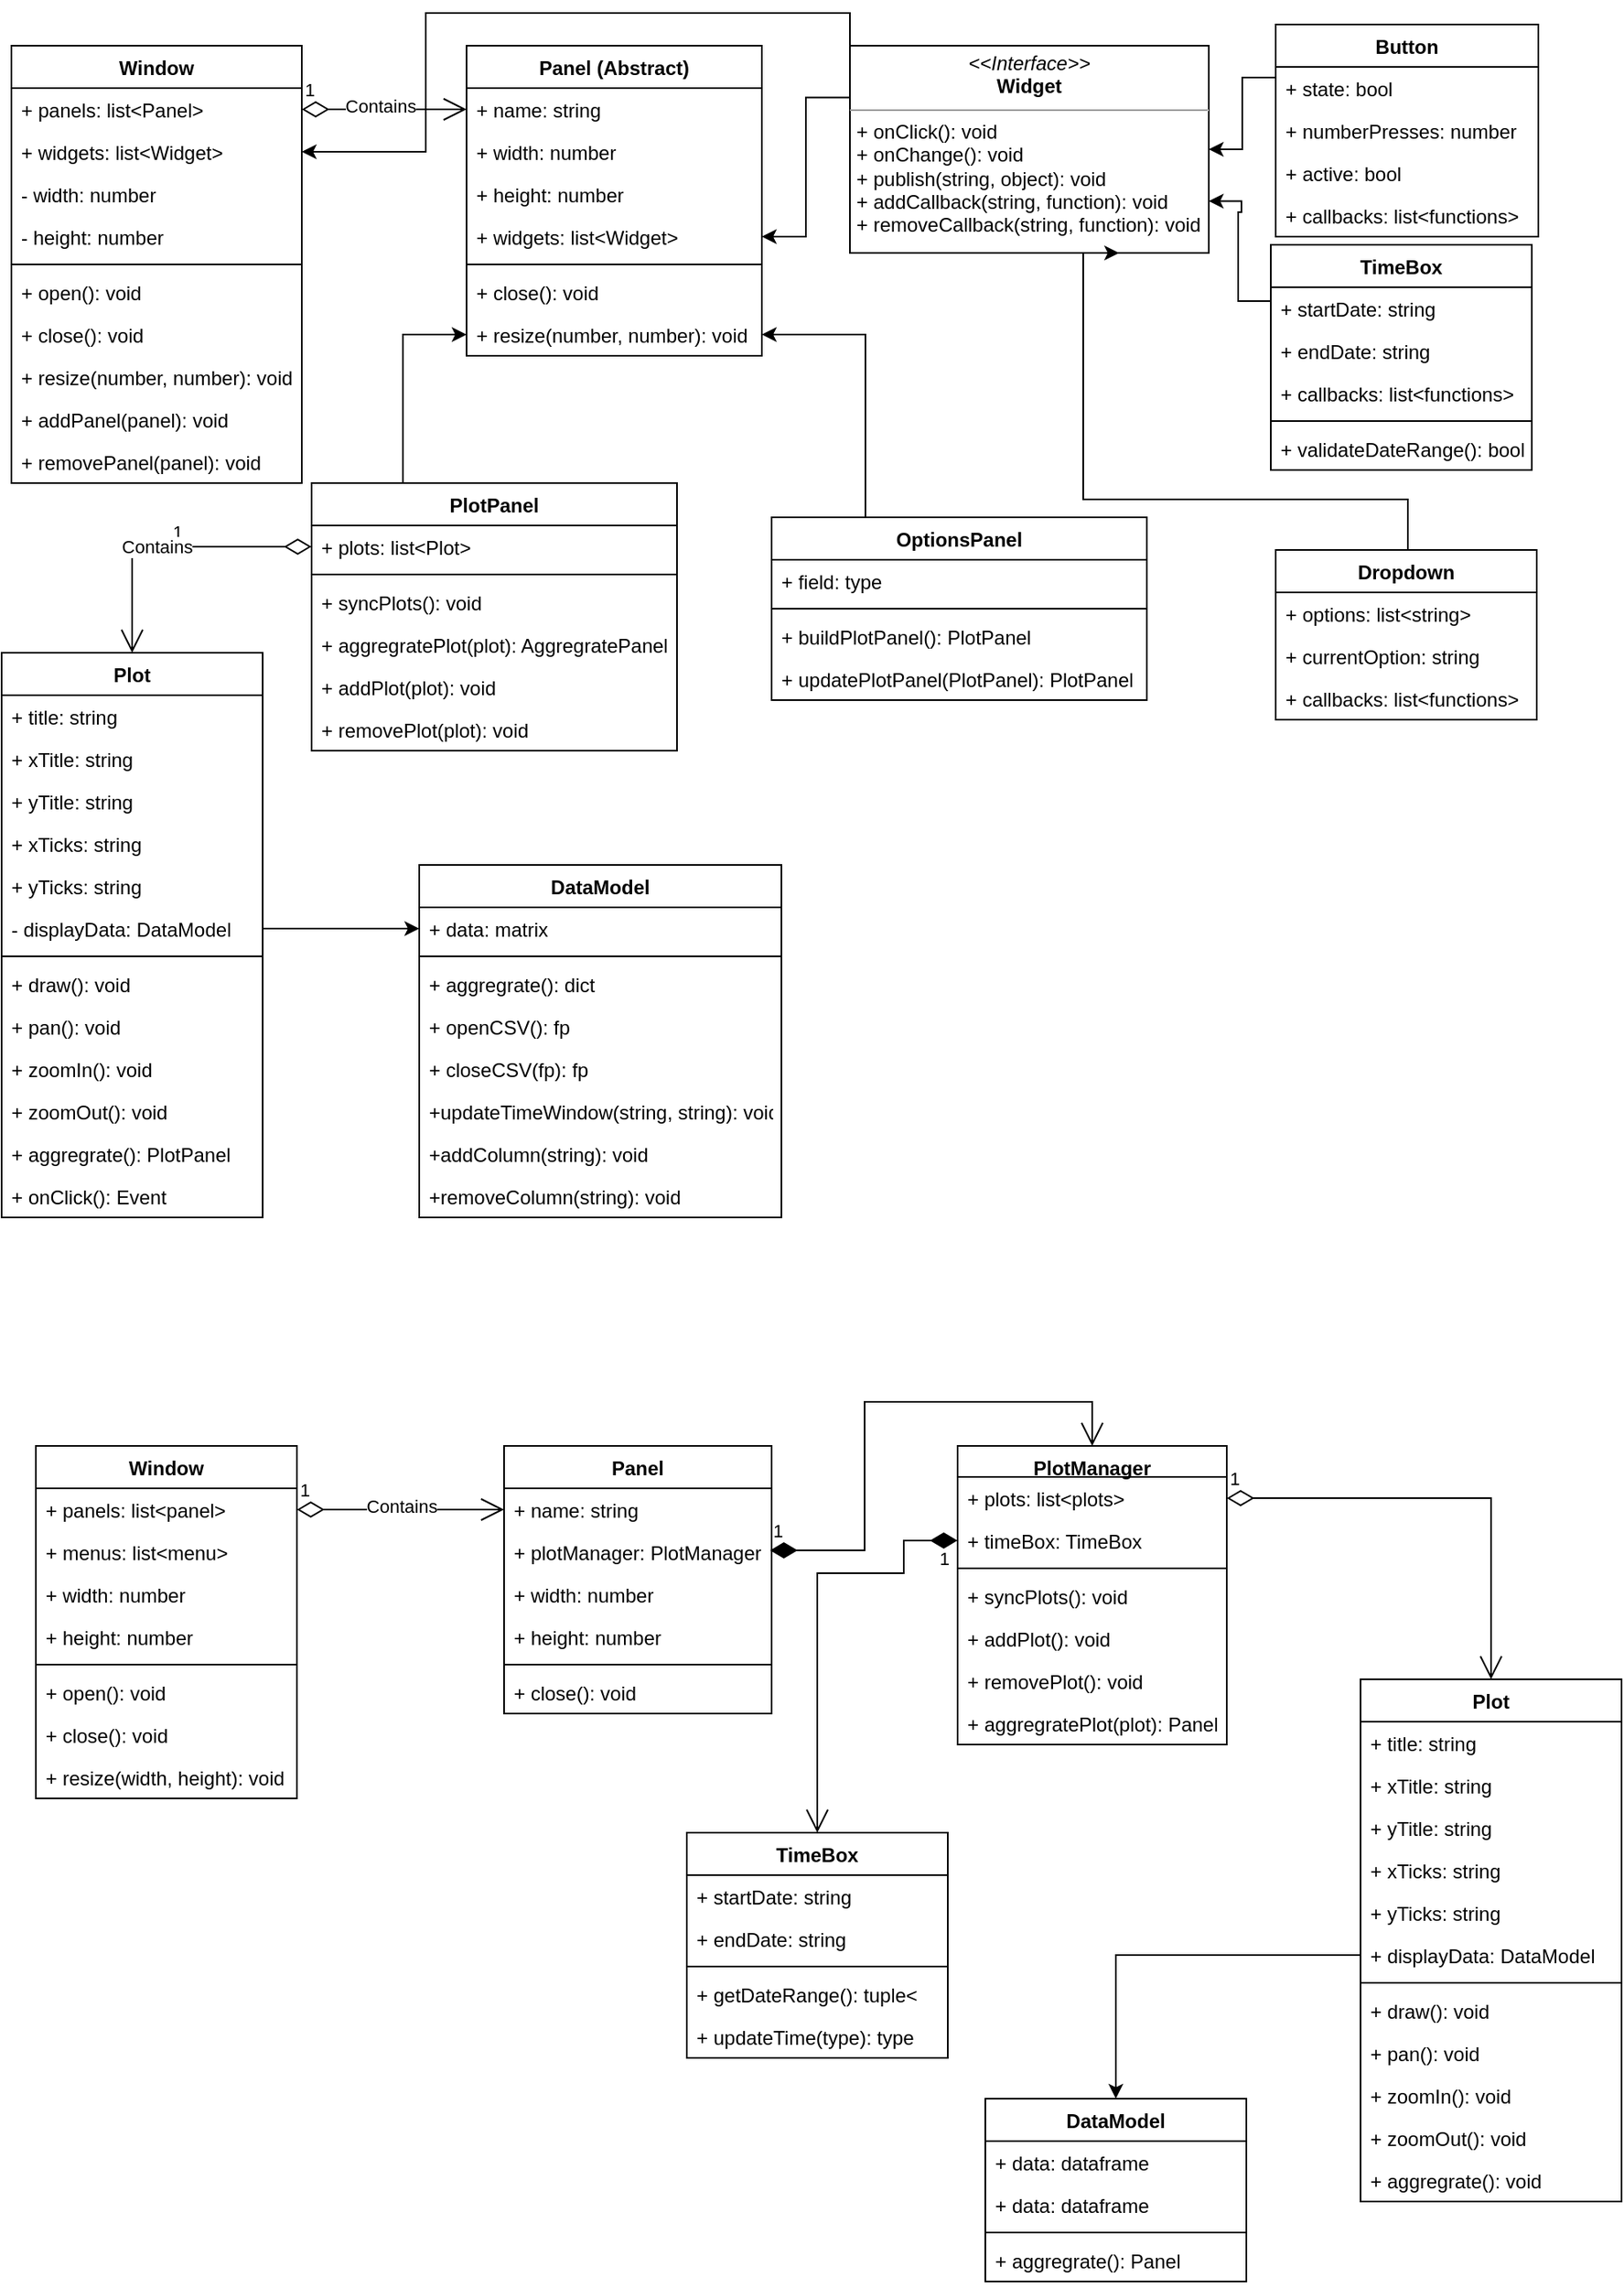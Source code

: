<mxfile version="20.3.2" type="github">
  <diagram id="UT-qD1kF3HPHE-cdim4v" name="Page-1">
    <mxGraphModel dx="1422" dy="1617" grid="0" gridSize="10" guides="1" tooltips="1" connect="1" arrows="1" fold="1" page="1" pageScale="1" pageWidth="1100" pageHeight="850" math="0" shadow="0">
      <root>
        <mxCell id="0" />
        <mxCell id="1" parent="0" />
        <mxCell id="D0WQU8Z_5N7r7djm6m5t-1" value="Window" style="swimlane;fontStyle=1;align=center;verticalAlign=top;childLayout=stackLayout;horizontal=1;startSize=26;horizontalStack=0;resizeParent=1;resizeParentMax=0;resizeLast=0;collapsible=1;marginBottom=0;" parent="1" vertex="1">
          <mxGeometry x="56" y="40" width="160" height="216" as="geometry" />
        </mxCell>
        <mxCell id="D0WQU8Z_5N7r7djm6m5t-2" value="+ panels: list&lt;panel&gt;" style="text;strokeColor=none;fillColor=none;align=left;verticalAlign=top;spacingLeft=4;spacingRight=4;overflow=hidden;rotatable=0;points=[[0,0.5],[1,0.5]];portConstraint=eastwest;" parent="D0WQU8Z_5N7r7djm6m5t-1" vertex="1">
          <mxGeometry y="26" width="160" height="26" as="geometry" />
        </mxCell>
        <mxCell id="D0WQU8Z_5N7r7djm6m5t-6" value="+ menus: list&lt;menu&gt; " style="text;strokeColor=none;fillColor=none;align=left;verticalAlign=top;spacingLeft=4;spacingRight=4;overflow=hidden;rotatable=0;points=[[0,0.5],[1,0.5]];portConstraint=eastwest;" parent="D0WQU8Z_5N7r7djm6m5t-1" vertex="1">
          <mxGeometry y="52" width="160" height="26" as="geometry" />
        </mxCell>
        <mxCell id="D0WQU8Z_5N7r7djm6m5t-42" value="+ width: number" style="text;strokeColor=none;fillColor=none;align=left;verticalAlign=top;spacingLeft=4;spacingRight=4;overflow=hidden;rotatable=0;points=[[0,0.5],[1,0.5]];portConstraint=eastwest;" parent="D0WQU8Z_5N7r7djm6m5t-1" vertex="1">
          <mxGeometry y="78" width="160" height="26" as="geometry" />
        </mxCell>
        <mxCell id="D0WQU8Z_5N7r7djm6m5t-43" value="+ height: number" style="text;strokeColor=none;fillColor=none;align=left;verticalAlign=top;spacingLeft=4;spacingRight=4;overflow=hidden;rotatable=0;points=[[0,0.5],[1,0.5]];portConstraint=eastwest;" parent="D0WQU8Z_5N7r7djm6m5t-1" vertex="1">
          <mxGeometry y="104" width="160" height="26" as="geometry" />
        </mxCell>
        <mxCell id="D0WQU8Z_5N7r7djm6m5t-3" value="" style="line;strokeWidth=1;fillColor=none;align=left;verticalAlign=middle;spacingTop=-1;spacingLeft=3;spacingRight=3;rotatable=0;labelPosition=right;points=[];portConstraint=eastwest;strokeColor=inherit;" parent="D0WQU8Z_5N7r7djm6m5t-1" vertex="1">
          <mxGeometry y="130" width="160" height="8" as="geometry" />
        </mxCell>
        <mxCell id="D0WQU8Z_5N7r7djm6m5t-4" value="+ open(): void" style="text;strokeColor=none;fillColor=none;align=left;verticalAlign=top;spacingLeft=4;spacingRight=4;overflow=hidden;rotatable=0;points=[[0,0.5],[1,0.5]];portConstraint=eastwest;" parent="D0WQU8Z_5N7r7djm6m5t-1" vertex="1">
          <mxGeometry y="138" width="160" height="26" as="geometry" />
        </mxCell>
        <mxCell id="D0WQU8Z_5N7r7djm6m5t-5" value="+ close(): void" style="text;strokeColor=none;fillColor=none;align=left;verticalAlign=top;spacingLeft=4;spacingRight=4;overflow=hidden;rotatable=0;points=[[0,0.5],[1,0.5]];portConstraint=eastwest;" parent="D0WQU8Z_5N7r7djm6m5t-1" vertex="1">
          <mxGeometry y="164" width="160" height="26" as="geometry" />
        </mxCell>
        <mxCell id="D0WQU8Z_5N7r7djm6m5t-7" value="+ resize(width, height): void" style="text;strokeColor=none;fillColor=none;align=left;verticalAlign=top;spacingLeft=4;spacingRight=4;overflow=hidden;rotatable=0;points=[[0,0.5],[1,0.5]];portConstraint=eastwest;" parent="D0WQU8Z_5N7r7djm6m5t-1" vertex="1">
          <mxGeometry y="190" width="160" height="26" as="geometry" />
        </mxCell>
        <mxCell id="D0WQU8Z_5N7r7djm6m5t-8" value="Panel" style="swimlane;fontStyle=1;align=center;verticalAlign=top;childLayout=stackLayout;horizontal=1;startSize=26;horizontalStack=0;resizeParent=1;resizeParentMax=0;resizeLast=0;collapsible=1;marginBottom=0;" parent="1" vertex="1">
          <mxGeometry x="343" y="40" width="164" height="164" as="geometry" />
        </mxCell>
        <mxCell id="D0WQU8Z_5N7r7djm6m5t-9" value="+ name: string" style="text;strokeColor=none;fillColor=none;align=left;verticalAlign=top;spacingLeft=4;spacingRight=4;overflow=hidden;rotatable=0;points=[[0,0.5],[1,0.5]];portConstraint=eastwest;" parent="D0WQU8Z_5N7r7djm6m5t-8" vertex="1">
          <mxGeometry y="26" width="164" height="26" as="geometry" />
        </mxCell>
        <mxCell id="D0WQU8Z_5N7r7djm6m5t-12" value="+ plotManager: PlotManager" style="text;strokeColor=none;fillColor=none;align=left;verticalAlign=top;spacingLeft=4;spacingRight=4;overflow=hidden;rotatable=0;points=[[0,0.5],[1,0.5]];portConstraint=eastwest;" parent="D0WQU8Z_5N7r7djm6m5t-8" vertex="1">
          <mxGeometry y="52" width="164" height="26" as="geometry" />
        </mxCell>
        <mxCell id="D0WQU8Z_5N7r7djm6m5t-40" value="+ width: number" style="text;strokeColor=none;fillColor=none;align=left;verticalAlign=top;spacingLeft=4;spacingRight=4;overflow=hidden;rotatable=0;points=[[0,0.5],[1,0.5]];portConstraint=eastwest;" parent="D0WQU8Z_5N7r7djm6m5t-8" vertex="1">
          <mxGeometry y="78" width="164" height="26" as="geometry" />
        </mxCell>
        <mxCell id="D0WQU8Z_5N7r7djm6m5t-41" value="+ height: number" style="text;strokeColor=none;fillColor=none;align=left;verticalAlign=top;spacingLeft=4;spacingRight=4;overflow=hidden;rotatable=0;points=[[0,0.5],[1,0.5]];portConstraint=eastwest;" parent="D0WQU8Z_5N7r7djm6m5t-8" vertex="1">
          <mxGeometry y="104" width="164" height="26" as="geometry" />
        </mxCell>
        <mxCell id="D0WQU8Z_5N7r7djm6m5t-10" value="" style="line;strokeWidth=1;fillColor=none;align=left;verticalAlign=middle;spacingTop=-1;spacingLeft=3;spacingRight=3;rotatable=0;labelPosition=right;points=[];portConstraint=eastwest;strokeColor=inherit;" parent="D0WQU8Z_5N7r7djm6m5t-8" vertex="1">
          <mxGeometry y="130" width="164" height="8" as="geometry" />
        </mxCell>
        <mxCell id="D0WQU8Z_5N7r7djm6m5t-11" value="+ close(): void" style="text;strokeColor=none;fillColor=none;align=left;verticalAlign=top;spacingLeft=4;spacingRight=4;overflow=hidden;rotatable=0;points=[[0,0.5],[1,0.5]];portConstraint=eastwest;" parent="D0WQU8Z_5N7r7djm6m5t-8" vertex="1">
          <mxGeometry y="138" width="164" height="26" as="geometry" />
        </mxCell>
        <mxCell id="D0WQU8Z_5N7r7djm6m5t-13" value="Plot" style="swimlane;fontStyle=1;align=center;verticalAlign=top;childLayout=stackLayout;horizontal=1;startSize=26;horizontalStack=0;resizeParent=1;resizeParentMax=0;resizeLast=0;collapsible=1;marginBottom=0;" parent="1" vertex="1">
          <mxGeometry x="868" y="183" width="160" height="320" as="geometry" />
        </mxCell>
        <mxCell id="D0WQU8Z_5N7r7djm6m5t-14" value="+ title: string" style="text;strokeColor=none;fillColor=none;align=left;verticalAlign=top;spacingLeft=4;spacingRight=4;overflow=hidden;rotatable=0;points=[[0,0.5],[1,0.5]];portConstraint=eastwest;" parent="D0WQU8Z_5N7r7djm6m5t-13" vertex="1">
          <mxGeometry y="26" width="160" height="26" as="geometry" />
        </mxCell>
        <mxCell id="D0WQU8Z_5N7r7djm6m5t-17" value="+ xTitle: string" style="text;strokeColor=none;fillColor=none;align=left;verticalAlign=top;spacingLeft=4;spacingRight=4;overflow=hidden;rotatable=0;points=[[0,0.5],[1,0.5]];portConstraint=eastwest;" parent="D0WQU8Z_5N7r7djm6m5t-13" vertex="1">
          <mxGeometry y="52" width="160" height="26" as="geometry" />
        </mxCell>
        <mxCell id="D0WQU8Z_5N7r7djm6m5t-18" value="+ yTitle: string" style="text;strokeColor=none;fillColor=none;align=left;verticalAlign=top;spacingLeft=4;spacingRight=4;overflow=hidden;rotatable=0;points=[[0,0.5],[1,0.5]];portConstraint=eastwest;" parent="D0WQU8Z_5N7r7djm6m5t-13" vertex="1">
          <mxGeometry y="78" width="160" height="26" as="geometry" />
        </mxCell>
        <mxCell id="D0WQU8Z_5N7r7djm6m5t-20" value="+ xTicks: string" style="text;strokeColor=none;fillColor=none;align=left;verticalAlign=top;spacingLeft=4;spacingRight=4;overflow=hidden;rotatable=0;points=[[0,0.5],[1,0.5]];portConstraint=eastwest;" parent="D0WQU8Z_5N7r7djm6m5t-13" vertex="1">
          <mxGeometry y="104" width="160" height="26" as="geometry" />
        </mxCell>
        <mxCell id="D0WQU8Z_5N7r7djm6m5t-19" value="+ yTicks: string" style="text;strokeColor=none;fillColor=none;align=left;verticalAlign=top;spacingLeft=4;spacingRight=4;overflow=hidden;rotatable=0;points=[[0,0.5],[1,0.5]];portConstraint=eastwest;" parent="D0WQU8Z_5N7r7djm6m5t-13" vertex="1">
          <mxGeometry y="130" width="160" height="26" as="geometry" />
        </mxCell>
        <mxCell id="D0WQU8Z_5N7r7djm6m5t-21" value="+ displayData: DataModel" style="text;strokeColor=none;fillColor=none;align=left;verticalAlign=top;spacingLeft=4;spacingRight=4;overflow=hidden;rotatable=0;points=[[0,0.5],[1,0.5]];portConstraint=eastwest;" parent="D0WQU8Z_5N7r7djm6m5t-13" vertex="1">
          <mxGeometry y="156" width="160" height="26" as="geometry" />
        </mxCell>
        <mxCell id="D0WQU8Z_5N7r7djm6m5t-15" value="" style="line;strokeWidth=1;fillColor=none;align=left;verticalAlign=middle;spacingTop=-1;spacingLeft=3;spacingRight=3;rotatable=0;labelPosition=right;points=[];portConstraint=eastwest;strokeColor=inherit;" parent="D0WQU8Z_5N7r7djm6m5t-13" vertex="1">
          <mxGeometry y="182" width="160" height="8" as="geometry" />
        </mxCell>
        <mxCell id="D0WQU8Z_5N7r7djm6m5t-16" value="+ draw(): void" style="text;strokeColor=none;fillColor=none;align=left;verticalAlign=top;spacingLeft=4;spacingRight=4;overflow=hidden;rotatable=0;points=[[0,0.5],[1,0.5]];portConstraint=eastwest;" parent="D0WQU8Z_5N7r7djm6m5t-13" vertex="1">
          <mxGeometry y="190" width="160" height="26" as="geometry" />
        </mxCell>
        <mxCell id="D0WQU8Z_5N7r7djm6m5t-30" value="+ pan(): void" style="text;strokeColor=none;fillColor=none;align=left;verticalAlign=top;spacingLeft=4;spacingRight=4;overflow=hidden;rotatable=0;points=[[0,0.5],[1,0.5]];portConstraint=eastwest;" parent="D0WQU8Z_5N7r7djm6m5t-13" vertex="1">
          <mxGeometry y="216" width="160" height="26" as="geometry" />
        </mxCell>
        <mxCell id="D0WQU8Z_5N7r7djm6m5t-31" value="+ zoomIn(): void" style="text;strokeColor=none;fillColor=none;align=left;verticalAlign=top;spacingLeft=4;spacingRight=4;overflow=hidden;rotatable=0;points=[[0,0.5],[1,0.5]];portConstraint=eastwest;" parent="D0WQU8Z_5N7r7djm6m5t-13" vertex="1">
          <mxGeometry y="242" width="160" height="26" as="geometry" />
        </mxCell>
        <mxCell id="D0WQU8Z_5N7r7djm6m5t-32" value="+ zoomOut(): void" style="text;strokeColor=none;fillColor=none;align=left;verticalAlign=top;spacingLeft=4;spacingRight=4;overflow=hidden;rotatable=0;points=[[0,0.5],[1,0.5]];portConstraint=eastwest;" parent="D0WQU8Z_5N7r7djm6m5t-13" vertex="1">
          <mxGeometry y="268" width="160" height="26" as="geometry" />
        </mxCell>
        <mxCell id="D0WQU8Z_5N7r7djm6m5t-61" value="+ aggregrate(): void" style="text;strokeColor=none;fillColor=none;align=left;verticalAlign=top;spacingLeft=4;spacingRight=4;overflow=hidden;rotatable=0;points=[[0,0.5],[1,0.5]];portConstraint=eastwest;" parent="D0WQU8Z_5N7r7djm6m5t-13" vertex="1">
          <mxGeometry y="294" width="160" height="26" as="geometry" />
        </mxCell>
        <mxCell id="D0WQU8Z_5N7r7djm6m5t-23" value="TimeBox" style="swimlane;fontStyle=1;align=center;verticalAlign=top;childLayout=stackLayout;horizontal=1;startSize=26;horizontalStack=0;resizeParent=1;resizeParentMax=0;resizeLast=0;collapsible=1;marginBottom=0;" parent="1" vertex="1">
          <mxGeometry x="455" y="277" width="160" height="138" as="geometry" />
        </mxCell>
        <mxCell id="D0WQU8Z_5N7r7djm6m5t-24" value="+ startDate: string" style="text;strokeColor=none;fillColor=none;align=left;verticalAlign=top;spacingLeft=4;spacingRight=4;overflow=hidden;rotatable=0;points=[[0,0.5],[1,0.5]];portConstraint=eastwest;" parent="D0WQU8Z_5N7r7djm6m5t-23" vertex="1">
          <mxGeometry y="26" width="160" height="26" as="geometry" />
        </mxCell>
        <mxCell id="D0WQU8Z_5N7r7djm6m5t-27" value="+ endDate: string" style="text;strokeColor=none;fillColor=none;align=left;verticalAlign=top;spacingLeft=4;spacingRight=4;overflow=hidden;rotatable=0;points=[[0,0.5],[1,0.5]];portConstraint=eastwest;" parent="D0WQU8Z_5N7r7djm6m5t-23" vertex="1">
          <mxGeometry y="52" width="160" height="26" as="geometry" />
        </mxCell>
        <mxCell id="D0WQU8Z_5N7r7djm6m5t-25" value="" style="line;strokeWidth=1;fillColor=none;align=left;verticalAlign=middle;spacingTop=-1;spacingLeft=3;spacingRight=3;rotatable=0;labelPosition=right;points=[];portConstraint=eastwest;strokeColor=inherit;" parent="D0WQU8Z_5N7r7djm6m5t-23" vertex="1">
          <mxGeometry y="78" width="160" height="8" as="geometry" />
        </mxCell>
        <mxCell id="D0WQU8Z_5N7r7djm6m5t-26" value="+ getDateRange(): tuple&lt;" style="text;strokeColor=none;fillColor=none;align=left;verticalAlign=top;spacingLeft=4;spacingRight=4;overflow=hidden;rotatable=0;points=[[0,0.5],[1,0.5]];portConstraint=eastwest;" parent="D0WQU8Z_5N7r7djm6m5t-23" vertex="1">
          <mxGeometry y="86" width="160" height="26" as="geometry" />
        </mxCell>
        <mxCell id="D0WQU8Z_5N7r7djm6m5t-51" value="+ updateTime(type): type" style="text;strokeColor=none;fillColor=none;align=left;verticalAlign=top;spacingLeft=4;spacingRight=4;overflow=hidden;rotatable=0;points=[[0,0.5],[1,0.5]];portConstraint=eastwest;" parent="D0WQU8Z_5N7r7djm6m5t-23" vertex="1">
          <mxGeometry y="112" width="160" height="26" as="geometry" />
        </mxCell>
        <mxCell id="D0WQU8Z_5N7r7djm6m5t-35" value="1" style="endArrow=open;html=1;endSize=12;startArrow=diamondThin;startSize=14;startFill=0;edgeStyle=orthogonalEdgeStyle;align=left;verticalAlign=bottom;rounded=0;exitX=1;exitY=0.5;exitDx=0;exitDy=0;entryX=0;entryY=0.5;entryDx=0;entryDy=0;" parent="1" source="D0WQU8Z_5N7r7djm6m5t-2" target="D0WQU8Z_5N7r7djm6m5t-9" edge="1">
          <mxGeometry x="-1" y="3" relative="1" as="geometry">
            <mxPoint x="344" y="306" as="sourcePoint" />
            <mxPoint x="504" y="306" as="targetPoint" />
          </mxGeometry>
        </mxCell>
        <mxCell id="D0WQU8Z_5N7r7djm6m5t-36" value="Contains" style="edgeLabel;html=1;align=center;verticalAlign=middle;resizable=0;points=[];" parent="D0WQU8Z_5N7r7djm6m5t-35" vertex="1" connectable="0">
          <mxGeometry x="0.205" y="2" relative="1" as="geometry">
            <mxPoint x="-13" as="offset" />
          </mxGeometry>
        </mxCell>
        <mxCell id="D0WQU8Z_5N7r7djm6m5t-44" value="DataModel" style="swimlane;fontStyle=1;align=center;verticalAlign=top;childLayout=stackLayout;horizontal=1;startSize=26;horizontalStack=0;resizeParent=1;resizeParentMax=0;resizeLast=0;collapsible=1;marginBottom=0;" parent="1" vertex="1">
          <mxGeometry x="638" y="440" width="160" height="112" as="geometry" />
        </mxCell>
        <mxCell id="D0WQU8Z_5N7r7djm6m5t-45" value="+ data: dataframe" style="text;strokeColor=none;fillColor=none;align=left;verticalAlign=top;spacingLeft=4;spacingRight=4;overflow=hidden;rotatable=0;points=[[0,0.5],[1,0.5]];portConstraint=eastwest;" parent="D0WQU8Z_5N7r7djm6m5t-44" vertex="1">
          <mxGeometry y="26" width="160" height="26" as="geometry" />
        </mxCell>
        <mxCell id="D0WQU8Z_5N7r7djm6m5t-69" value="+ data: dataframe" style="text;strokeColor=none;fillColor=none;align=left;verticalAlign=top;spacingLeft=4;spacingRight=4;overflow=hidden;rotatable=0;points=[[0,0.5],[1,0.5]];portConstraint=eastwest;" parent="D0WQU8Z_5N7r7djm6m5t-44" vertex="1">
          <mxGeometry y="52" width="160" height="26" as="geometry" />
        </mxCell>
        <mxCell id="D0WQU8Z_5N7r7djm6m5t-46" value="" style="line;strokeWidth=1;fillColor=none;align=left;verticalAlign=middle;spacingTop=-1;spacingLeft=3;spacingRight=3;rotatable=0;labelPosition=right;points=[];portConstraint=eastwest;strokeColor=inherit;" parent="D0WQU8Z_5N7r7djm6m5t-44" vertex="1">
          <mxGeometry y="78" width="160" height="8" as="geometry" />
        </mxCell>
        <mxCell id="D0WQU8Z_5N7r7djm6m5t-47" value="+ aggregrate(): Panel" style="text;strokeColor=none;fillColor=none;align=left;verticalAlign=top;spacingLeft=4;spacingRight=4;overflow=hidden;rotatable=0;points=[[0,0.5],[1,0.5]];portConstraint=eastwest;" parent="D0WQU8Z_5N7r7djm6m5t-44" vertex="1">
          <mxGeometry y="86" width="160" height="26" as="geometry" />
        </mxCell>
        <mxCell id="D0WQU8Z_5N7r7djm6m5t-52" value="PlotManager" style="swimlane;fontStyle=1;align=center;verticalAlign=top;childLayout=stackLayout;horizontal=1;startSize=19;horizontalStack=0;resizeParent=1;resizeParentMax=0;resizeLast=0;collapsible=1;marginBottom=0;" parent="1" vertex="1">
          <mxGeometry x="621" y="40" width="165" height="183" as="geometry" />
        </mxCell>
        <mxCell id="D0WQU8Z_5N7r7djm6m5t-53" value="+ plots: list&lt;plots&gt;" style="text;strokeColor=none;fillColor=none;align=left;verticalAlign=top;spacingLeft=4;spacingRight=4;overflow=hidden;rotatable=0;points=[[0,0.5],[1,0.5]];portConstraint=eastwest;" parent="D0WQU8Z_5N7r7djm6m5t-52" vertex="1">
          <mxGeometry y="19" width="165" height="26" as="geometry" />
        </mxCell>
        <mxCell id="D0WQU8Z_5N7r7djm6m5t-56" value="+ timeBox: TimeBox" style="text;strokeColor=none;fillColor=none;align=left;verticalAlign=top;spacingLeft=4;spacingRight=4;overflow=hidden;rotatable=0;points=[[0,0.5],[1,0.5]];portConstraint=eastwest;" parent="D0WQU8Z_5N7r7djm6m5t-52" vertex="1">
          <mxGeometry y="45" width="165" height="26" as="geometry" />
        </mxCell>
        <mxCell id="D0WQU8Z_5N7r7djm6m5t-54" value="" style="line;strokeWidth=1;fillColor=none;align=left;verticalAlign=middle;spacingTop=-1;spacingLeft=3;spacingRight=3;rotatable=0;labelPosition=right;points=[];portConstraint=eastwest;strokeColor=inherit;" parent="D0WQU8Z_5N7r7djm6m5t-52" vertex="1">
          <mxGeometry y="71" width="165" height="8" as="geometry" />
        </mxCell>
        <mxCell id="D0WQU8Z_5N7r7djm6m5t-55" value="+ syncPlots(): void" style="text;strokeColor=none;fillColor=none;align=left;verticalAlign=top;spacingLeft=4;spacingRight=4;overflow=hidden;rotatable=0;points=[[0,0.5],[1,0.5]];portConstraint=eastwest;" parent="D0WQU8Z_5N7r7djm6m5t-52" vertex="1">
          <mxGeometry y="79" width="165" height="26" as="geometry" />
        </mxCell>
        <mxCell id="D0WQU8Z_5N7r7djm6m5t-57" value="+ addPlot(): void" style="text;strokeColor=none;fillColor=none;align=left;verticalAlign=top;spacingLeft=4;spacingRight=4;overflow=hidden;rotatable=0;points=[[0,0.5],[1,0.5]];portConstraint=eastwest;" parent="D0WQU8Z_5N7r7djm6m5t-52" vertex="1">
          <mxGeometry y="105" width="165" height="26" as="geometry" />
        </mxCell>
        <mxCell id="D0WQU8Z_5N7r7djm6m5t-58" value="+ removePlot(): void" style="text;strokeColor=none;fillColor=none;align=left;verticalAlign=top;spacingLeft=4;spacingRight=4;overflow=hidden;rotatable=0;points=[[0,0.5],[1,0.5]];portConstraint=eastwest;" parent="D0WQU8Z_5N7r7djm6m5t-52" vertex="1">
          <mxGeometry y="131" width="165" height="26" as="geometry" />
        </mxCell>
        <mxCell id="D0WQU8Z_5N7r7djm6m5t-67" value="+ aggregratePlot(plot): Panel " style="text;strokeColor=none;fillColor=none;align=left;verticalAlign=top;spacingLeft=4;spacingRight=4;overflow=hidden;rotatable=0;points=[[0,0.5],[1,0.5]];portConstraint=eastwest;" parent="D0WQU8Z_5N7r7djm6m5t-52" vertex="1">
          <mxGeometry y="157" width="165" height="26" as="geometry" />
        </mxCell>
        <mxCell id="D0WQU8Z_5N7r7djm6m5t-63" value="1" style="endArrow=open;html=1;endSize=12;startArrow=diamondThin;startSize=14;startFill=0;edgeStyle=orthogonalEdgeStyle;align=left;verticalAlign=bottom;rounded=0;exitX=1;exitY=0.5;exitDx=0;exitDy=0;entryX=0.5;entryY=0;entryDx=0;entryDy=0;" parent="1" source="D0WQU8Z_5N7r7djm6m5t-53" target="D0WQU8Z_5N7r7djm6m5t-13" edge="1">
          <mxGeometry x="-1" y="3" relative="1" as="geometry">
            <mxPoint x="344" y="306" as="sourcePoint" />
            <mxPoint x="504" y="306" as="targetPoint" />
            <Array as="points">
              <mxPoint x="948" y="72" />
            </Array>
          </mxGeometry>
        </mxCell>
        <mxCell id="D0WQU8Z_5N7r7djm6m5t-65" style="edgeStyle=orthogonalEdgeStyle;rounded=0;orthogonalLoop=1;jettySize=auto;html=1;exitX=0;exitY=0.5;exitDx=0;exitDy=0;entryX=0.5;entryY=0;entryDx=0;entryDy=0;" parent="1" source="D0WQU8Z_5N7r7djm6m5t-21" target="D0WQU8Z_5N7r7djm6m5t-44" edge="1">
          <mxGeometry relative="1" as="geometry" />
        </mxCell>
        <mxCell id="D0WQU8Z_5N7r7djm6m5t-70" value="1" style="endArrow=open;html=1;endSize=12;startArrow=diamondThin;startSize=14;startFill=1;edgeStyle=orthogonalEdgeStyle;align=left;verticalAlign=bottom;rounded=0;entryX=0.5;entryY=0;entryDx=0;entryDy=0;" parent="1" target="D0WQU8Z_5N7r7djm6m5t-52" edge="1">
          <mxGeometry x="-1" y="3" relative="1" as="geometry">
            <mxPoint x="506" y="104" as="sourcePoint" />
            <mxPoint x="663" y="104" as="targetPoint" />
            <Array as="points">
              <mxPoint x="564" y="104" />
              <mxPoint x="564" y="13" />
              <mxPoint x="704" y="13" />
            </Array>
          </mxGeometry>
        </mxCell>
        <mxCell id="D0WQU8Z_5N7r7djm6m5t-71" value="1" style="endArrow=open;html=1;endSize=12;startArrow=diamondThin;startSize=14;startFill=1;edgeStyle=orthogonalEdgeStyle;align=left;verticalAlign=bottom;rounded=0;exitX=0;exitY=0.5;exitDx=0;exitDy=0;entryX=0.5;entryY=0;entryDx=0;entryDy=0;" parent="1" source="D0WQU8Z_5N7r7djm6m5t-56" target="D0WQU8Z_5N7r7djm6m5t-23" edge="1">
          <mxGeometry x="-0.6" y="-20" relative="1" as="geometry">
            <mxPoint x="344" y="306" as="sourcePoint" />
            <mxPoint x="504" y="306" as="targetPoint" />
            <Array as="points">
              <mxPoint x="588" y="98" />
              <mxPoint x="588" y="118" />
              <mxPoint x="535" y="118" />
            </Array>
            <mxPoint x="20" y="20" as="offset" />
          </mxGeometry>
        </mxCell>
        <mxCell id="D0WQU8Z_5N7r7djm6m5t-72" value="Window" style="swimlane;fontStyle=1;align=center;verticalAlign=top;childLayout=stackLayout;horizontal=1;startSize=26;horizontalStack=0;resizeParent=1;resizeParentMax=0;resizeLast=0;collapsible=1;marginBottom=0;" parent="1" vertex="1">
          <mxGeometry x="41" y="-818" width="178" height="268" as="geometry">
            <mxRectangle x="41" y="-818" width="81" height="26" as="alternateBounds" />
          </mxGeometry>
        </mxCell>
        <mxCell id="D0WQU8Z_5N7r7djm6m5t-73" value="+ panels: list&lt;Panel&gt;" style="text;strokeColor=none;fillColor=none;align=left;verticalAlign=top;spacingLeft=4;spacingRight=4;overflow=hidden;rotatable=0;points=[[0,0.5],[1,0.5]];portConstraint=eastwest;" parent="D0WQU8Z_5N7r7djm6m5t-72" vertex="1">
          <mxGeometry y="26" width="178" height="26" as="geometry" />
        </mxCell>
        <mxCell id="D0WQU8Z_5N7r7djm6m5t-74" value="+ widgets: list&lt;Widget&gt; " style="text;strokeColor=none;fillColor=none;align=left;verticalAlign=top;spacingLeft=4;spacingRight=4;overflow=hidden;rotatable=0;points=[[0,0.5],[1,0.5]];portConstraint=eastwest;" parent="D0WQU8Z_5N7r7djm6m5t-72" vertex="1">
          <mxGeometry y="52" width="178" height="26" as="geometry" />
        </mxCell>
        <mxCell id="D0WQU8Z_5N7r7djm6m5t-75" value="- width: number" style="text;strokeColor=none;fillColor=none;align=left;verticalAlign=top;spacingLeft=4;spacingRight=4;overflow=hidden;rotatable=0;points=[[0,0.5],[1,0.5]];portConstraint=eastwest;" parent="D0WQU8Z_5N7r7djm6m5t-72" vertex="1">
          <mxGeometry y="78" width="178" height="26" as="geometry" />
        </mxCell>
        <mxCell id="D0WQU8Z_5N7r7djm6m5t-76" value="- height: number" style="text;strokeColor=none;fillColor=none;align=left;verticalAlign=top;spacingLeft=4;spacingRight=4;overflow=hidden;rotatable=0;points=[[0,0.5],[1,0.5]];portConstraint=eastwest;" parent="D0WQU8Z_5N7r7djm6m5t-72" vertex="1">
          <mxGeometry y="104" width="178" height="26" as="geometry" />
        </mxCell>
        <mxCell id="D0WQU8Z_5N7r7djm6m5t-77" value="" style="line;strokeWidth=1;fillColor=none;align=left;verticalAlign=middle;spacingTop=-1;spacingLeft=3;spacingRight=3;rotatable=0;labelPosition=right;points=[];portConstraint=eastwest;strokeColor=inherit;" parent="D0WQU8Z_5N7r7djm6m5t-72" vertex="1">
          <mxGeometry y="130" width="178" height="8" as="geometry" />
        </mxCell>
        <mxCell id="D0WQU8Z_5N7r7djm6m5t-78" value="+ open(): void" style="text;strokeColor=none;fillColor=none;align=left;verticalAlign=top;spacingLeft=4;spacingRight=4;overflow=hidden;rotatable=0;points=[[0,0.5],[1,0.5]];portConstraint=eastwest;" parent="D0WQU8Z_5N7r7djm6m5t-72" vertex="1">
          <mxGeometry y="138" width="178" height="26" as="geometry" />
        </mxCell>
        <mxCell id="D0WQU8Z_5N7r7djm6m5t-79" value="+ close(): void" style="text;strokeColor=none;fillColor=none;align=left;verticalAlign=top;spacingLeft=4;spacingRight=4;overflow=hidden;rotatable=0;points=[[0,0.5],[1,0.5]];portConstraint=eastwest;" parent="D0WQU8Z_5N7r7djm6m5t-72" vertex="1">
          <mxGeometry y="164" width="178" height="26" as="geometry" />
        </mxCell>
        <mxCell id="D0WQU8Z_5N7r7djm6m5t-80" value="+ resize(number, number): void" style="text;strokeColor=none;fillColor=none;align=left;verticalAlign=top;spacingLeft=4;spacingRight=4;overflow=hidden;rotatable=0;points=[[0,0.5],[1,0.5]];portConstraint=eastwest;" parent="D0WQU8Z_5N7r7djm6m5t-72" vertex="1">
          <mxGeometry y="190" width="178" height="26" as="geometry" />
        </mxCell>
        <mxCell id="D0WQU8Z_5N7r7djm6m5t-138" value="+ addPanel(panel): void" style="text;strokeColor=none;fillColor=none;align=left;verticalAlign=top;spacingLeft=4;spacingRight=4;overflow=hidden;rotatable=0;points=[[0,0.5],[1,0.5]];portConstraint=eastwest;" parent="D0WQU8Z_5N7r7djm6m5t-72" vertex="1">
          <mxGeometry y="216" width="178" height="26" as="geometry" />
        </mxCell>
        <mxCell id="D0WQU8Z_5N7r7djm6m5t-140" value="+ removePanel(panel): void" style="text;strokeColor=none;fillColor=none;align=left;verticalAlign=top;spacingLeft=4;spacingRight=4;overflow=hidden;rotatable=0;points=[[0,0.5],[1,0.5]];portConstraint=eastwest;" parent="D0WQU8Z_5N7r7djm6m5t-72" vertex="1">
          <mxGeometry y="242" width="178" height="26" as="geometry" />
        </mxCell>
        <mxCell id="D0WQU8Z_5N7r7djm6m5t-81" value="Panel (Abstract)" style="swimlane;fontStyle=1;align=center;verticalAlign=top;childLayout=stackLayout;horizontal=1;startSize=26;horizontalStack=0;resizeParent=1;resizeParentMax=0;resizeLast=0;collapsible=1;marginBottom=0;" parent="1" vertex="1">
          <mxGeometry x="320" y="-818" width="181" height="190" as="geometry">
            <mxRectangle x="320" y="-818" width="67" height="26" as="alternateBounds" />
          </mxGeometry>
        </mxCell>
        <mxCell id="D0WQU8Z_5N7r7djm6m5t-82" value="+ name: string" style="text;strokeColor=none;fillColor=none;align=left;verticalAlign=top;spacingLeft=4;spacingRight=4;overflow=hidden;rotatable=0;points=[[0,0.5],[1,0.5]];portConstraint=eastwest;" parent="D0WQU8Z_5N7r7djm6m5t-81" vertex="1">
          <mxGeometry y="26" width="181" height="26" as="geometry" />
        </mxCell>
        <mxCell id="D0WQU8Z_5N7r7djm6m5t-84" value="+ width: number" style="text;strokeColor=none;fillColor=none;align=left;verticalAlign=top;spacingLeft=4;spacingRight=4;overflow=hidden;rotatable=0;points=[[0,0.5],[1,0.5]];portConstraint=eastwest;" parent="D0WQU8Z_5N7r7djm6m5t-81" vertex="1">
          <mxGeometry y="52" width="181" height="26" as="geometry" />
        </mxCell>
        <mxCell id="D0WQU8Z_5N7r7djm6m5t-85" value="+ height: number" style="text;strokeColor=none;fillColor=none;align=left;verticalAlign=top;spacingLeft=4;spacingRight=4;overflow=hidden;rotatable=0;points=[[0,0.5],[1,0.5]];portConstraint=eastwest;" parent="D0WQU8Z_5N7r7djm6m5t-81" vertex="1">
          <mxGeometry y="78" width="181" height="26" as="geometry" />
        </mxCell>
        <mxCell id="VL1n-k4XV_zTkOc4iAcl-5" value="+ widgets: list&lt;Widget&gt;" style="text;strokeColor=none;fillColor=none;align=left;verticalAlign=top;spacingLeft=4;spacingRight=4;overflow=hidden;rotatable=0;points=[[0,0.5],[1,0.5]];portConstraint=eastwest;" parent="D0WQU8Z_5N7r7djm6m5t-81" vertex="1">
          <mxGeometry y="104" width="181" height="26" as="geometry" />
        </mxCell>
        <mxCell id="D0WQU8Z_5N7r7djm6m5t-86" value="" style="line;strokeWidth=1;fillColor=none;align=left;verticalAlign=middle;spacingTop=-1;spacingLeft=3;spacingRight=3;rotatable=0;labelPosition=right;points=[];portConstraint=eastwest;strokeColor=inherit;" parent="D0WQU8Z_5N7r7djm6m5t-81" vertex="1">
          <mxGeometry y="130" width="181" height="8" as="geometry" />
        </mxCell>
        <mxCell id="D0WQU8Z_5N7r7djm6m5t-87" value="+ close(): void" style="text;strokeColor=none;fillColor=none;align=left;verticalAlign=top;spacingLeft=4;spacingRight=4;overflow=hidden;rotatable=0;points=[[0,0.5],[1,0.5]];portConstraint=eastwest;" parent="D0WQU8Z_5N7r7djm6m5t-81" vertex="1">
          <mxGeometry y="138" width="181" height="26" as="geometry" />
        </mxCell>
        <mxCell id="D0WQU8Z_5N7r7djm6m5t-108" value="+ resize(number, number): void" style="text;strokeColor=none;fillColor=none;align=left;verticalAlign=top;spacingLeft=4;spacingRight=4;overflow=hidden;rotatable=0;points=[[0,0.5],[1,0.5]];portConstraint=eastwest;" parent="D0WQU8Z_5N7r7djm6m5t-81" vertex="1">
          <mxGeometry y="164" width="181" height="26" as="geometry" />
        </mxCell>
        <mxCell id="D0WQU8Z_5N7r7djm6m5t-88" value="1" style="endArrow=open;html=1;endSize=12;startArrow=diamondThin;startSize=14;startFill=0;edgeStyle=orthogonalEdgeStyle;align=left;verticalAlign=bottom;rounded=0;exitX=1;exitY=0.5;exitDx=0;exitDy=0;entryX=0;entryY=0.5;entryDx=0;entryDy=0;" parent="1" source="D0WQU8Z_5N7r7djm6m5t-73" target="D0WQU8Z_5N7r7djm6m5t-82" edge="1">
          <mxGeometry x="-1" y="3" relative="1" as="geometry">
            <mxPoint x="243" y="-587" as="sourcePoint" />
            <mxPoint x="370" y="-587" as="targetPoint" />
            <Array as="points">
              <mxPoint x="284" y="-779" />
              <mxPoint x="284" y="-779" />
            </Array>
          </mxGeometry>
        </mxCell>
        <mxCell id="D0WQU8Z_5N7r7djm6m5t-89" value="Contains" style="edgeLabel;html=1;align=center;verticalAlign=middle;resizable=0;points=[];" parent="D0WQU8Z_5N7r7djm6m5t-88" vertex="1" connectable="0">
          <mxGeometry x="0.205" y="2" relative="1" as="geometry">
            <mxPoint x="-13" as="offset" />
          </mxGeometry>
        </mxCell>
        <mxCell id="quWaPmoQ8DVM9i6n_BUd-11" style="edgeStyle=orthogonalEdgeStyle;rounded=0;orthogonalLoop=1;jettySize=auto;html=1;exitX=0.25;exitY=0;exitDx=0;exitDy=0;entryX=0;entryY=0.5;entryDx=0;entryDy=0;" parent="1" source="D0WQU8Z_5N7r7djm6m5t-103" target="D0WQU8Z_5N7r7djm6m5t-108" edge="1">
          <mxGeometry relative="1" as="geometry" />
        </mxCell>
        <mxCell id="D0WQU8Z_5N7r7djm6m5t-103" value="PlotPanel" style="swimlane;fontStyle=1;align=center;verticalAlign=top;childLayout=stackLayout;horizontal=1;startSize=26;horizontalStack=0;resizeParent=1;resizeParentMax=0;resizeLast=0;collapsible=1;marginBottom=0;" parent="1" vertex="1">
          <mxGeometry x="225" y="-550" width="224" height="164" as="geometry" />
        </mxCell>
        <mxCell id="D0WQU8Z_5N7r7djm6m5t-104" value="+ plots: list&lt;Plot&gt;" style="text;strokeColor=none;fillColor=none;align=left;verticalAlign=top;spacingLeft=4;spacingRight=4;overflow=hidden;rotatable=0;points=[[0,0.5],[1,0.5]];portConstraint=eastwest;" parent="D0WQU8Z_5N7r7djm6m5t-103" vertex="1">
          <mxGeometry y="26" width="224" height="26" as="geometry" />
        </mxCell>
        <mxCell id="D0WQU8Z_5N7r7djm6m5t-105" value="" style="line;strokeWidth=1;fillColor=none;align=left;verticalAlign=middle;spacingTop=-1;spacingLeft=3;spacingRight=3;rotatable=0;labelPosition=right;points=[];portConstraint=eastwest;strokeColor=inherit;" parent="D0WQU8Z_5N7r7djm6m5t-103" vertex="1">
          <mxGeometry y="52" width="224" height="8" as="geometry" />
        </mxCell>
        <mxCell id="D0WQU8Z_5N7r7djm6m5t-106" value="+ syncPlots(): void" style="text;strokeColor=none;fillColor=none;align=left;verticalAlign=top;spacingLeft=4;spacingRight=4;overflow=hidden;rotatable=0;points=[[0,0.5],[1,0.5]];portConstraint=eastwest;" parent="D0WQU8Z_5N7r7djm6m5t-103" vertex="1">
          <mxGeometry y="60" width="224" height="26" as="geometry" />
        </mxCell>
        <mxCell id="D0WQU8Z_5N7r7djm6m5t-134" value="+ aggregratePlot(plot): AggregratePanel" style="text;strokeColor=none;fillColor=none;align=left;verticalAlign=top;spacingLeft=4;spacingRight=4;overflow=hidden;rotatable=0;points=[[0,0.5],[1,0.5]];portConstraint=eastwest;" parent="D0WQU8Z_5N7r7djm6m5t-103" vertex="1">
          <mxGeometry y="86" width="224" height="26" as="geometry" />
        </mxCell>
        <mxCell id="D0WQU8Z_5N7r7djm6m5t-135" value="+ addPlot(plot): void" style="text;strokeColor=none;fillColor=none;align=left;verticalAlign=top;spacingLeft=4;spacingRight=4;overflow=hidden;rotatable=0;points=[[0,0.5],[1,0.5]];portConstraint=eastwest;" parent="D0WQU8Z_5N7r7djm6m5t-103" vertex="1">
          <mxGeometry y="112" width="224" height="26" as="geometry" />
        </mxCell>
        <mxCell id="D0WQU8Z_5N7r7djm6m5t-136" value="+ removePlot(plot): void" style="text;strokeColor=none;fillColor=none;align=left;verticalAlign=top;spacingLeft=4;spacingRight=4;overflow=hidden;rotatable=0;points=[[0,0.5],[1,0.5]];portConstraint=eastwest;" parent="D0WQU8Z_5N7r7djm6m5t-103" vertex="1">
          <mxGeometry y="138" width="224" height="26" as="geometry" />
        </mxCell>
        <mxCell id="D0WQU8Z_5N7r7djm6m5t-119" value="Plot" style="swimlane;fontStyle=1;align=center;verticalAlign=top;childLayout=stackLayout;horizontal=1;startSize=26;horizontalStack=0;resizeParent=1;resizeParentMax=0;resizeLast=0;collapsible=1;marginBottom=0;" parent="1" vertex="1">
          <mxGeometry x="35" y="-446" width="160" height="346" as="geometry" />
        </mxCell>
        <mxCell id="D0WQU8Z_5N7r7djm6m5t-120" value="+ title: string" style="text;strokeColor=none;fillColor=none;align=left;verticalAlign=top;spacingLeft=4;spacingRight=4;overflow=hidden;rotatable=0;points=[[0,0.5],[1,0.5]];portConstraint=eastwest;" parent="D0WQU8Z_5N7r7djm6m5t-119" vertex="1">
          <mxGeometry y="26" width="160" height="26" as="geometry" />
        </mxCell>
        <mxCell id="D0WQU8Z_5N7r7djm6m5t-121" value="+ xTitle: string" style="text;strokeColor=none;fillColor=none;align=left;verticalAlign=top;spacingLeft=4;spacingRight=4;overflow=hidden;rotatable=0;points=[[0,0.5],[1,0.5]];portConstraint=eastwest;" parent="D0WQU8Z_5N7r7djm6m5t-119" vertex="1">
          <mxGeometry y="52" width="160" height="26" as="geometry" />
        </mxCell>
        <mxCell id="D0WQU8Z_5N7r7djm6m5t-122" value="+ yTitle: string" style="text;strokeColor=none;fillColor=none;align=left;verticalAlign=top;spacingLeft=4;spacingRight=4;overflow=hidden;rotatable=0;points=[[0,0.5],[1,0.5]];portConstraint=eastwest;" parent="D0WQU8Z_5N7r7djm6m5t-119" vertex="1">
          <mxGeometry y="78" width="160" height="26" as="geometry" />
        </mxCell>
        <mxCell id="D0WQU8Z_5N7r7djm6m5t-123" value="+ xTicks: string" style="text;strokeColor=none;fillColor=none;align=left;verticalAlign=top;spacingLeft=4;spacingRight=4;overflow=hidden;rotatable=0;points=[[0,0.5],[1,0.5]];portConstraint=eastwest;" parent="D0WQU8Z_5N7r7djm6m5t-119" vertex="1">
          <mxGeometry y="104" width="160" height="26" as="geometry" />
        </mxCell>
        <mxCell id="D0WQU8Z_5N7r7djm6m5t-124" value="+ yTicks: string" style="text;strokeColor=none;fillColor=none;align=left;verticalAlign=top;spacingLeft=4;spacingRight=4;overflow=hidden;rotatable=0;points=[[0,0.5],[1,0.5]];portConstraint=eastwest;" parent="D0WQU8Z_5N7r7djm6m5t-119" vertex="1">
          <mxGeometry y="130" width="160" height="26" as="geometry" />
        </mxCell>
        <mxCell id="D0WQU8Z_5N7r7djm6m5t-125" value="- displayData: DataModel" style="text;strokeColor=none;fillColor=none;align=left;verticalAlign=top;spacingLeft=4;spacingRight=4;overflow=hidden;rotatable=0;points=[[0,0.5],[1,0.5]];portConstraint=eastwest;" parent="D0WQU8Z_5N7r7djm6m5t-119" vertex="1">
          <mxGeometry y="156" width="160" height="26" as="geometry" />
        </mxCell>
        <mxCell id="D0WQU8Z_5N7r7djm6m5t-126" value="" style="line;strokeWidth=1;fillColor=none;align=left;verticalAlign=middle;spacingTop=-1;spacingLeft=3;spacingRight=3;rotatable=0;labelPosition=right;points=[];portConstraint=eastwest;strokeColor=inherit;" parent="D0WQU8Z_5N7r7djm6m5t-119" vertex="1">
          <mxGeometry y="182" width="160" height="8" as="geometry" />
        </mxCell>
        <mxCell id="D0WQU8Z_5N7r7djm6m5t-127" value="+ draw(): void" style="text;strokeColor=none;fillColor=none;align=left;verticalAlign=top;spacingLeft=4;spacingRight=4;overflow=hidden;rotatable=0;points=[[0,0.5],[1,0.5]];portConstraint=eastwest;" parent="D0WQU8Z_5N7r7djm6m5t-119" vertex="1">
          <mxGeometry y="190" width="160" height="26" as="geometry" />
        </mxCell>
        <mxCell id="D0WQU8Z_5N7r7djm6m5t-128" value="+ pan(): void" style="text;strokeColor=none;fillColor=none;align=left;verticalAlign=top;spacingLeft=4;spacingRight=4;overflow=hidden;rotatable=0;points=[[0,0.5],[1,0.5]];portConstraint=eastwest;" parent="D0WQU8Z_5N7r7djm6m5t-119" vertex="1">
          <mxGeometry y="216" width="160" height="26" as="geometry" />
        </mxCell>
        <mxCell id="D0WQU8Z_5N7r7djm6m5t-129" value="+ zoomIn(): void" style="text;strokeColor=none;fillColor=none;align=left;verticalAlign=top;spacingLeft=4;spacingRight=4;overflow=hidden;rotatable=0;points=[[0,0.5],[1,0.5]];portConstraint=eastwest;" parent="D0WQU8Z_5N7r7djm6m5t-119" vertex="1">
          <mxGeometry y="242" width="160" height="26" as="geometry" />
        </mxCell>
        <mxCell id="D0WQU8Z_5N7r7djm6m5t-130" value="+ zoomOut(): void" style="text;strokeColor=none;fillColor=none;align=left;verticalAlign=top;spacingLeft=4;spacingRight=4;overflow=hidden;rotatable=0;points=[[0,0.5],[1,0.5]];portConstraint=eastwest;" parent="D0WQU8Z_5N7r7djm6m5t-119" vertex="1">
          <mxGeometry y="268" width="160" height="26" as="geometry" />
        </mxCell>
        <mxCell id="D0WQU8Z_5N7r7djm6m5t-131" value="+ aggregrate(): PlotPanel" style="text;strokeColor=none;fillColor=none;align=left;verticalAlign=top;spacingLeft=4;spacingRight=4;overflow=hidden;rotatable=0;points=[[0,0.5],[1,0.5]];portConstraint=eastwest;" parent="D0WQU8Z_5N7r7djm6m5t-119" vertex="1">
          <mxGeometry y="294" width="160" height="26" as="geometry" />
        </mxCell>
        <mxCell id="VL1n-k4XV_zTkOc4iAcl-6" value="+ onClick(): Event" style="text;strokeColor=none;fillColor=none;align=left;verticalAlign=top;spacingLeft=4;spacingRight=4;overflow=hidden;rotatable=0;points=[[0,0.5],[1,0.5]];portConstraint=eastwest;" parent="D0WQU8Z_5N7r7djm6m5t-119" vertex="1">
          <mxGeometry y="320" width="160" height="26" as="geometry" />
        </mxCell>
        <mxCell id="D0WQU8Z_5N7r7djm6m5t-132" value="1" style="endArrow=open;html=1;endSize=12;startArrow=diamondThin;startSize=14;startFill=0;edgeStyle=orthogonalEdgeStyle;align=left;verticalAlign=bottom;rounded=0;entryX=0.5;entryY=0;entryDx=0;entryDy=0;exitX=0;exitY=0.5;exitDx=0;exitDy=0;" parent="1" source="D0WQU8Z_5N7r7djm6m5t-104" target="D0WQU8Z_5N7r7djm6m5t-119" edge="1">
          <mxGeometry relative="1" as="geometry">
            <mxPoint x="176" y="-484" as="sourcePoint" />
            <mxPoint x="148" y="-495" as="targetPoint" />
          </mxGeometry>
        </mxCell>
        <mxCell id="D0WQU8Z_5N7r7djm6m5t-133" value="Contains" style="edgeLabel;html=1;align=center;verticalAlign=middle;resizable=0;points=[];" parent="D0WQU8Z_5N7r7djm6m5t-132" vertex="1" connectable="0">
          <mxGeometry x="0.205" y="2" relative="1" as="geometry">
            <mxPoint x="10" y="-2" as="offset" />
          </mxGeometry>
        </mxCell>
        <mxCell id="D0WQU8Z_5N7r7djm6m5t-141" value="DataModel" style="swimlane;fontStyle=1;align=center;verticalAlign=top;childLayout=stackLayout;horizontal=1;startSize=26;horizontalStack=0;resizeParent=1;resizeParentMax=0;resizeLast=0;collapsible=1;marginBottom=0;" parent="1" vertex="1">
          <mxGeometry x="291" y="-316" width="222" height="216" as="geometry" />
        </mxCell>
        <mxCell id="D0WQU8Z_5N7r7djm6m5t-142" value="+ data: matrix" style="text;strokeColor=none;fillColor=none;align=left;verticalAlign=top;spacingLeft=4;spacingRight=4;overflow=hidden;rotatable=0;points=[[0,0.5],[1,0.5]];portConstraint=eastwest;" parent="D0WQU8Z_5N7r7djm6m5t-141" vertex="1">
          <mxGeometry y="26" width="222" height="26" as="geometry" />
        </mxCell>
        <mxCell id="D0WQU8Z_5N7r7djm6m5t-144" value="" style="line;strokeWidth=1;fillColor=none;align=left;verticalAlign=middle;spacingTop=-1;spacingLeft=3;spacingRight=3;rotatable=0;labelPosition=right;points=[];portConstraint=eastwest;strokeColor=inherit;" parent="D0WQU8Z_5N7r7djm6m5t-141" vertex="1">
          <mxGeometry y="52" width="222" height="8" as="geometry" />
        </mxCell>
        <mxCell id="D0WQU8Z_5N7r7djm6m5t-145" value="+ aggregrate(): dict" style="text;strokeColor=none;fillColor=none;align=left;verticalAlign=top;spacingLeft=4;spacingRight=4;overflow=hidden;rotatable=0;points=[[0,0.5],[1,0.5]];portConstraint=eastwest;" parent="D0WQU8Z_5N7r7djm6m5t-141" vertex="1">
          <mxGeometry y="60" width="222" height="26" as="geometry" />
        </mxCell>
        <mxCell id="D0WQU8Z_5N7r7djm6m5t-146" value="+ openCSV(): fp" style="text;strokeColor=none;fillColor=none;align=left;verticalAlign=top;spacingLeft=4;spacingRight=4;overflow=hidden;rotatable=0;points=[[0,0.5],[1,0.5]];portConstraint=eastwest;" parent="D0WQU8Z_5N7r7djm6m5t-141" vertex="1">
          <mxGeometry y="86" width="222" height="26" as="geometry" />
        </mxCell>
        <mxCell id="D0WQU8Z_5N7r7djm6m5t-147" value="+ closeCSV(fp): fp" style="text;strokeColor=none;fillColor=none;align=left;verticalAlign=top;spacingLeft=4;spacingRight=4;overflow=hidden;rotatable=0;points=[[0,0.5],[1,0.5]];portConstraint=eastwest;" parent="D0WQU8Z_5N7r7djm6m5t-141" vertex="1">
          <mxGeometry y="112" width="222" height="26" as="geometry" />
        </mxCell>
        <mxCell id="VL1n-k4XV_zTkOc4iAcl-8" value="+updateTimeWindow(string, string): void" style="text;strokeColor=none;fillColor=none;align=left;verticalAlign=top;spacingLeft=4;spacingRight=4;overflow=hidden;rotatable=0;points=[[0,0.5],[1,0.5]];portConstraint=eastwest;" parent="D0WQU8Z_5N7r7djm6m5t-141" vertex="1">
          <mxGeometry y="138" width="222" height="26" as="geometry" />
        </mxCell>
        <mxCell id="VL1n-k4XV_zTkOc4iAcl-9" value="+addColumn(string): void" style="text;strokeColor=none;fillColor=none;align=left;verticalAlign=top;spacingLeft=4;spacingRight=4;overflow=hidden;rotatable=0;points=[[0,0.5],[1,0.5]];portConstraint=eastwest;" parent="D0WQU8Z_5N7r7djm6m5t-141" vertex="1">
          <mxGeometry y="164" width="222" height="26" as="geometry" />
        </mxCell>
        <mxCell id="VL1n-k4XV_zTkOc4iAcl-10" value="+removeColumn(string): void" style="text;strokeColor=none;fillColor=none;align=left;verticalAlign=top;spacingLeft=4;spacingRight=4;overflow=hidden;rotatable=0;points=[[0,0.5],[1,0.5]];portConstraint=eastwest;" parent="D0WQU8Z_5N7r7djm6m5t-141" vertex="1">
          <mxGeometry y="190" width="222" height="26" as="geometry" />
        </mxCell>
        <mxCell id="VL1n-k4XV_zTkOc4iAcl-7" style="edgeStyle=orthogonalEdgeStyle;rounded=0;orthogonalLoop=1;jettySize=auto;html=1;exitX=1;exitY=0.5;exitDx=0;exitDy=0;entryX=0;entryY=0.5;entryDx=0;entryDy=0;" parent="1" source="D0WQU8Z_5N7r7djm6m5t-125" target="D0WQU8Z_5N7r7djm6m5t-142" edge="1">
          <mxGeometry relative="1" as="geometry" />
        </mxCell>
        <mxCell id="VL1n-k4XV_zTkOc4iAcl-33" style="edgeStyle=orthogonalEdgeStyle;rounded=0;orthogonalLoop=1;jettySize=auto;html=1;exitX=0;exitY=0.25;exitDx=0;exitDy=0;entryX=1;entryY=0.5;entryDx=0;entryDy=0;" parent="1" source="VL1n-k4XV_zTkOc4iAcl-19" target="VL1n-k4XV_zTkOc4iAcl-29" edge="1">
          <mxGeometry relative="1" as="geometry" />
        </mxCell>
        <mxCell id="VL1n-k4XV_zTkOc4iAcl-19" value="Button" style="swimlane;fontStyle=1;childLayout=stackLayout;horizontal=1;startSize=26;fillColor=none;horizontalStack=0;resizeParent=1;resizeParentMax=0;resizeLast=0;collapsible=1;marginBottom=0;" parent="1" vertex="1">
          <mxGeometry x="816" y="-831" width="161" height="130" as="geometry" />
        </mxCell>
        <mxCell id="VL1n-k4XV_zTkOc4iAcl-20" value="+ state: bool" style="text;strokeColor=none;fillColor=none;align=left;verticalAlign=top;spacingLeft=4;spacingRight=4;overflow=hidden;rotatable=0;points=[[0,0.5],[1,0.5]];portConstraint=eastwest;" parent="VL1n-k4XV_zTkOc4iAcl-19" vertex="1">
          <mxGeometry y="26" width="161" height="26" as="geometry" />
        </mxCell>
        <mxCell id="VL1n-k4XV_zTkOc4iAcl-21" value="+ numberPresses: number" style="text;strokeColor=none;fillColor=none;align=left;verticalAlign=top;spacingLeft=4;spacingRight=4;overflow=hidden;rotatable=0;points=[[0,0.5],[1,0.5]];portConstraint=eastwest;" parent="VL1n-k4XV_zTkOc4iAcl-19" vertex="1">
          <mxGeometry y="52" width="161" height="26" as="geometry" />
        </mxCell>
        <mxCell id="quWaPmoQ8DVM9i6n_BUd-2" value="+ active: bool" style="text;strokeColor=none;fillColor=none;align=left;verticalAlign=top;spacingLeft=4;spacingRight=4;overflow=hidden;rotatable=0;points=[[0,0.5],[1,0.5]];portConstraint=eastwest;" parent="VL1n-k4XV_zTkOc4iAcl-19" vertex="1">
          <mxGeometry y="78" width="161" height="26" as="geometry" />
        </mxCell>
        <mxCell id="f68Y0WPvlqwC1lVv3MSY-1" value="+ callbacks: list&lt;functions&gt;" style="text;strokeColor=none;fillColor=none;align=left;verticalAlign=top;spacingLeft=4;spacingRight=4;overflow=hidden;rotatable=0;points=[[0,0.5],[1,0.5]];portConstraint=eastwest;" vertex="1" parent="VL1n-k4XV_zTkOc4iAcl-19">
          <mxGeometry y="104" width="161" height="26" as="geometry" />
        </mxCell>
        <mxCell id="VL1n-k4XV_zTkOc4iAcl-32" style="edgeStyle=orthogonalEdgeStyle;rounded=0;orthogonalLoop=1;jettySize=auto;html=1;exitX=0;exitY=0.25;exitDx=0;exitDy=0;entryX=1;entryY=0.5;entryDx=0;entryDy=0;" parent="1" source="VL1n-k4XV_zTkOc4iAcl-29" target="VL1n-k4XV_zTkOc4iAcl-5" edge="1">
          <mxGeometry relative="1" as="geometry" />
        </mxCell>
        <mxCell id="f68Y0WPvlqwC1lVv3MSY-4" style="edgeStyle=orthogonalEdgeStyle;rounded=0;orthogonalLoop=1;jettySize=auto;html=1;exitX=0;exitY=0.25;exitDx=0;exitDy=0;entryX=1;entryY=0.5;entryDx=0;entryDy=0;" edge="1" parent="1" source="VL1n-k4XV_zTkOc4iAcl-29" target="D0WQU8Z_5N7r7djm6m5t-74">
          <mxGeometry relative="1" as="geometry">
            <Array as="points">
              <mxPoint x="555" y="-838" />
              <mxPoint x="295" y="-838" />
              <mxPoint x="295" y="-753" />
            </Array>
          </mxGeometry>
        </mxCell>
        <mxCell id="VL1n-k4XV_zTkOc4iAcl-29" value="&lt;p style=&quot;margin:0px;margin-top:4px;text-align:center;&quot;&gt;&lt;i&gt;&amp;lt;&amp;lt;Interface&amp;gt;&amp;gt;&lt;/i&gt;&lt;br&gt;&lt;b&gt;Widget&lt;/b&gt;&lt;/p&gt;&lt;hr size=&quot;1&quot;&gt;&lt;p style=&quot;margin:0px;margin-left:4px;&quot;&gt;&lt;span style=&quot;background-color: initial;&quot;&gt;+ onClick(): void&lt;/span&gt;&lt;/p&gt;&lt;p style=&quot;margin:0px;margin-left:4px;&quot;&gt;&lt;span style=&quot;background-color: initial;&quot;&gt;+ onChange(): void&lt;/span&gt;&lt;/p&gt;&lt;p style=&quot;margin:0px;margin-left:4px;&quot;&gt;&lt;span style=&quot;background-color: initial;&quot;&gt;+ publish(string, object): void&lt;/span&gt;&lt;/p&gt;&lt;p style=&quot;margin:0px;margin-left:4px;&quot;&gt;+ addCallback(string, function): void&lt;/p&gt;&lt;p style=&quot;margin:0px;margin-left:4px;&quot;&gt;+ removeCallback(string, function): void&lt;/p&gt;" style="verticalAlign=top;align=left;overflow=fill;fontSize=12;fontFamily=Helvetica;html=1;" parent="1" vertex="1">
          <mxGeometry x="555" y="-818" width="220" height="127" as="geometry" />
        </mxCell>
        <mxCell id="VL1n-k4XV_zTkOc4iAcl-39" style="edgeStyle=orthogonalEdgeStyle;rounded=0;orthogonalLoop=1;jettySize=auto;html=1;exitX=0;exitY=0.25;exitDx=0;exitDy=0;entryX=1;entryY=0.75;entryDx=0;entryDy=0;" parent="1" source="quWaPmoQ8DVM9i6n_BUd-6" target="VL1n-k4XV_zTkOc4iAcl-29" edge="1">
          <mxGeometry relative="1" as="geometry">
            <mxPoint x="813" y="-680" as="sourcePoint" />
          </mxGeometry>
        </mxCell>
        <mxCell id="VL1n-k4XV_zTkOc4iAcl-45" style="edgeStyle=orthogonalEdgeStyle;rounded=0;orthogonalLoop=1;jettySize=auto;html=1;exitX=0.5;exitY=0;exitDx=0;exitDy=0;entryX=0.75;entryY=1;entryDx=0;entryDy=0;" parent="1" source="VL1n-k4XV_zTkOc4iAcl-40" target="VL1n-k4XV_zTkOc4iAcl-29" edge="1">
          <mxGeometry relative="1" as="geometry">
            <Array as="points">
              <mxPoint x="897" y="-509" />
              <mxPoint x="897" y="-540" />
              <mxPoint x="698" y="-540" />
            </Array>
          </mxGeometry>
        </mxCell>
        <mxCell id="VL1n-k4XV_zTkOc4iAcl-40" value="Dropdown" style="swimlane;fontStyle=1;align=center;verticalAlign=top;childLayout=stackLayout;horizontal=1;startSize=26;horizontalStack=0;resizeParent=1;resizeParentMax=0;resizeLast=0;collapsible=1;marginBottom=0;" parent="1" vertex="1">
          <mxGeometry x="816" y="-509" width="160" height="104" as="geometry" />
        </mxCell>
        <mxCell id="VL1n-k4XV_zTkOc4iAcl-41" value="+ options: list&lt;string&gt;" style="text;strokeColor=none;fillColor=none;align=left;verticalAlign=top;spacingLeft=4;spacingRight=4;overflow=hidden;rotatable=0;points=[[0,0.5],[1,0.5]];portConstraint=eastwest;" parent="VL1n-k4XV_zTkOc4iAcl-40" vertex="1">
          <mxGeometry y="26" width="160" height="26" as="geometry" />
        </mxCell>
        <mxCell id="VL1n-k4XV_zTkOc4iAcl-44" value="+ currentOption: string" style="text;strokeColor=none;fillColor=none;align=left;verticalAlign=top;spacingLeft=4;spacingRight=4;overflow=hidden;rotatable=0;points=[[0,0.5],[1,0.5]];portConstraint=eastwest;" parent="VL1n-k4XV_zTkOc4iAcl-40" vertex="1">
          <mxGeometry y="52" width="160" height="26" as="geometry" />
        </mxCell>
        <mxCell id="f68Y0WPvlqwC1lVv3MSY-3" value="+ callbacks: list&lt;functions&gt;" style="text;strokeColor=none;fillColor=none;align=left;verticalAlign=top;spacingLeft=4;spacingRight=4;overflow=hidden;rotatable=0;points=[[0,0.5],[1,0.5]];portConstraint=eastwest;" vertex="1" parent="VL1n-k4XV_zTkOc4iAcl-40">
          <mxGeometry y="78" width="160" height="26" as="geometry" />
        </mxCell>
        <mxCell id="quWaPmoQ8DVM9i6n_BUd-6" value="TimeBox" style="swimlane;fontStyle=1;align=center;verticalAlign=top;childLayout=stackLayout;horizontal=1;startSize=26;horizontalStack=0;resizeParent=1;resizeParentMax=0;resizeLast=0;collapsible=1;marginBottom=0;" parent="1" vertex="1">
          <mxGeometry x="813" y="-696" width="160" height="138" as="geometry" />
        </mxCell>
        <mxCell id="quWaPmoQ8DVM9i6n_BUd-7" value="+ startDate: string" style="text;strokeColor=none;fillColor=none;align=left;verticalAlign=top;spacingLeft=4;spacingRight=4;overflow=hidden;rotatable=0;points=[[0,0.5],[1,0.5]];portConstraint=eastwest;" parent="quWaPmoQ8DVM9i6n_BUd-6" vertex="1">
          <mxGeometry y="26" width="160" height="26" as="geometry" />
        </mxCell>
        <mxCell id="quWaPmoQ8DVM9i6n_BUd-10" value="+ endDate: string" style="text;strokeColor=none;fillColor=none;align=left;verticalAlign=top;spacingLeft=4;spacingRight=4;overflow=hidden;rotatable=0;points=[[0,0.5],[1,0.5]];portConstraint=eastwest;" parent="quWaPmoQ8DVM9i6n_BUd-6" vertex="1">
          <mxGeometry y="52" width="160" height="26" as="geometry" />
        </mxCell>
        <mxCell id="f68Y0WPvlqwC1lVv3MSY-2" value="+ callbacks: list&lt;functions&gt;" style="text;strokeColor=none;fillColor=none;align=left;verticalAlign=top;spacingLeft=4;spacingRight=4;overflow=hidden;rotatable=0;points=[[0,0.5],[1,0.5]];portConstraint=eastwest;" vertex="1" parent="quWaPmoQ8DVM9i6n_BUd-6">
          <mxGeometry y="78" width="160" height="26" as="geometry" />
        </mxCell>
        <mxCell id="quWaPmoQ8DVM9i6n_BUd-8" value="" style="line;strokeWidth=1;fillColor=none;align=left;verticalAlign=middle;spacingTop=-1;spacingLeft=3;spacingRight=3;rotatable=0;labelPosition=right;points=[];portConstraint=eastwest;strokeColor=inherit;" parent="quWaPmoQ8DVM9i6n_BUd-6" vertex="1">
          <mxGeometry y="104" width="160" height="8" as="geometry" />
        </mxCell>
        <mxCell id="quWaPmoQ8DVM9i6n_BUd-9" value="+ validateDateRange(): bool" style="text;strokeColor=none;fillColor=none;align=left;verticalAlign=top;spacingLeft=4;spacingRight=4;overflow=hidden;rotatable=0;points=[[0,0.5],[1,0.5]];portConstraint=eastwest;" parent="quWaPmoQ8DVM9i6n_BUd-6" vertex="1">
          <mxGeometry y="112" width="160" height="26" as="geometry" />
        </mxCell>
        <mxCell id="quWaPmoQ8DVM9i6n_BUd-19" style="edgeStyle=orthogonalEdgeStyle;rounded=0;orthogonalLoop=1;jettySize=auto;html=1;exitX=0.25;exitY=0;exitDx=0;exitDy=0;entryX=1;entryY=0.5;entryDx=0;entryDy=0;" parent="1" source="quWaPmoQ8DVM9i6n_BUd-12" target="D0WQU8Z_5N7r7djm6m5t-108" edge="1">
          <mxGeometry relative="1" as="geometry" />
        </mxCell>
        <mxCell id="quWaPmoQ8DVM9i6n_BUd-12" value="OptionsPanel" style="swimlane;fontStyle=1;align=center;verticalAlign=top;childLayout=stackLayout;horizontal=1;startSize=26;horizontalStack=0;resizeParent=1;resizeParentMax=0;resizeLast=0;collapsible=1;marginBottom=0;" parent="1" vertex="1">
          <mxGeometry x="507" y="-529" width="230" height="112" as="geometry" />
        </mxCell>
        <mxCell id="quWaPmoQ8DVM9i6n_BUd-13" value="+ field: type" style="text;strokeColor=none;fillColor=none;align=left;verticalAlign=top;spacingLeft=4;spacingRight=4;overflow=hidden;rotatable=0;points=[[0,0.5],[1,0.5]];portConstraint=eastwest;" parent="quWaPmoQ8DVM9i6n_BUd-12" vertex="1">
          <mxGeometry y="26" width="230" height="26" as="geometry" />
        </mxCell>
        <mxCell id="quWaPmoQ8DVM9i6n_BUd-14" value="" style="line;strokeWidth=1;fillColor=none;align=left;verticalAlign=middle;spacingTop=-1;spacingLeft=3;spacingRight=3;rotatable=0;labelPosition=right;points=[];portConstraint=eastwest;strokeColor=inherit;" parent="quWaPmoQ8DVM9i6n_BUd-12" vertex="1">
          <mxGeometry y="52" width="230" height="8" as="geometry" />
        </mxCell>
        <mxCell id="quWaPmoQ8DVM9i6n_BUd-15" value="+ buildPlotPanel(): PlotPanel" style="text;strokeColor=none;fillColor=none;align=left;verticalAlign=top;spacingLeft=4;spacingRight=4;overflow=hidden;rotatable=0;points=[[0,0.5],[1,0.5]];portConstraint=eastwest;" parent="quWaPmoQ8DVM9i6n_BUd-12" vertex="1">
          <mxGeometry y="60" width="230" height="26" as="geometry" />
        </mxCell>
        <mxCell id="quWaPmoQ8DVM9i6n_BUd-17" value="+ updatePlotPanel(PlotPanel): PlotPanel" style="text;strokeColor=none;fillColor=none;align=left;verticalAlign=top;spacingLeft=4;spacingRight=4;overflow=hidden;rotatable=0;points=[[0,0.5],[1,0.5]];portConstraint=eastwest;" parent="quWaPmoQ8DVM9i6n_BUd-12" vertex="1">
          <mxGeometry y="86" width="230" height="26" as="geometry" />
        </mxCell>
      </root>
    </mxGraphModel>
  </diagram>
</mxfile>
